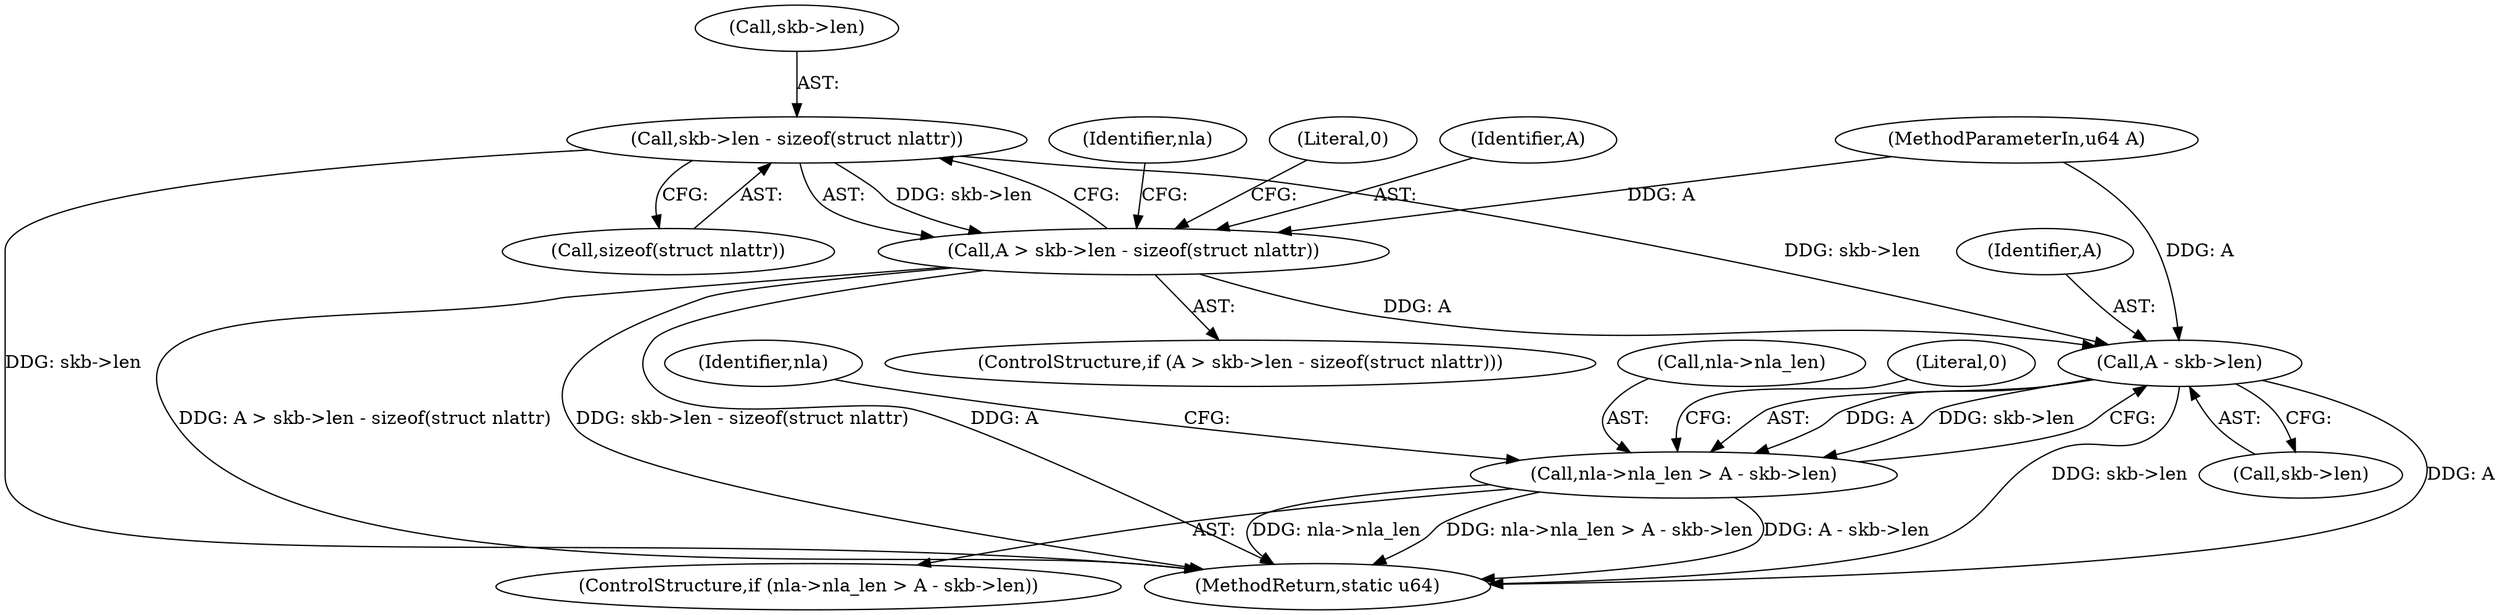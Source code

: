 digraph "1_linux_05ab8f2647e4221cbdb3856dd7d32bd5407316b3_0@API" {
"1000124" [label="(Call,skb->len - sizeof(struct nlattr))"];
"1000122" [label="(Call,A > skb->len - sizeof(struct nlattr))"];
"1000147" [label="(Call,A - skb->len)"];
"1000143" [label="(Call,nla->nla_len > A - skb->len)"];
"1000124" [label="(Call,skb->len - sizeof(struct nlattr))"];
"1000153" [label="(Literal,0)"];
"1000133" [label="(Identifier,nla)"];
"1000155" [label="(Identifier,nla)"];
"1000131" [label="(Literal,0)"];
"1000125" [label="(Call,skb->len)"];
"1000173" [label="(MethodReturn,static u64)"];
"1000128" [label="(Call,sizeof(struct nlattr))"];
"1000122" [label="(Call,A > skb->len - sizeof(struct nlattr))"];
"1000142" [label="(ControlStructure,if (nla->nla_len > A - skb->len))"];
"1000102" [label="(MethodParameterIn,u64 A)"];
"1000148" [label="(Identifier,A)"];
"1000121" [label="(ControlStructure,if (A > skb->len - sizeof(struct nlattr)))"];
"1000149" [label="(Call,skb->len)"];
"1000147" [label="(Call,A - skb->len)"];
"1000123" [label="(Identifier,A)"];
"1000143" [label="(Call,nla->nla_len > A - skb->len)"];
"1000144" [label="(Call,nla->nla_len)"];
"1000124" -> "1000122"  [label="AST: "];
"1000124" -> "1000128"  [label="CFG: "];
"1000125" -> "1000124"  [label="AST: "];
"1000128" -> "1000124"  [label="AST: "];
"1000122" -> "1000124"  [label="CFG: "];
"1000124" -> "1000173"  [label="DDG: skb->len"];
"1000124" -> "1000122"  [label="DDG: skb->len"];
"1000124" -> "1000147"  [label="DDG: skb->len"];
"1000122" -> "1000121"  [label="AST: "];
"1000123" -> "1000122"  [label="AST: "];
"1000131" -> "1000122"  [label="CFG: "];
"1000133" -> "1000122"  [label="CFG: "];
"1000122" -> "1000173"  [label="DDG: A"];
"1000122" -> "1000173"  [label="DDG: A > skb->len - sizeof(struct nlattr)"];
"1000122" -> "1000173"  [label="DDG: skb->len - sizeof(struct nlattr)"];
"1000102" -> "1000122"  [label="DDG: A"];
"1000122" -> "1000147"  [label="DDG: A"];
"1000147" -> "1000143"  [label="AST: "];
"1000147" -> "1000149"  [label="CFG: "];
"1000148" -> "1000147"  [label="AST: "];
"1000149" -> "1000147"  [label="AST: "];
"1000143" -> "1000147"  [label="CFG: "];
"1000147" -> "1000173"  [label="DDG: skb->len"];
"1000147" -> "1000173"  [label="DDG: A"];
"1000147" -> "1000143"  [label="DDG: A"];
"1000147" -> "1000143"  [label="DDG: skb->len"];
"1000102" -> "1000147"  [label="DDG: A"];
"1000143" -> "1000142"  [label="AST: "];
"1000144" -> "1000143"  [label="AST: "];
"1000153" -> "1000143"  [label="CFG: "];
"1000155" -> "1000143"  [label="CFG: "];
"1000143" -> "1000173"  [label="DDG: A - skb->len"];
"1000143" -> "1000173"  [label="DDG: nla->nla_len"];
"1000143" -> "1000173"  [label="DDG: nla->nla_len > A - skb->len"];
}
